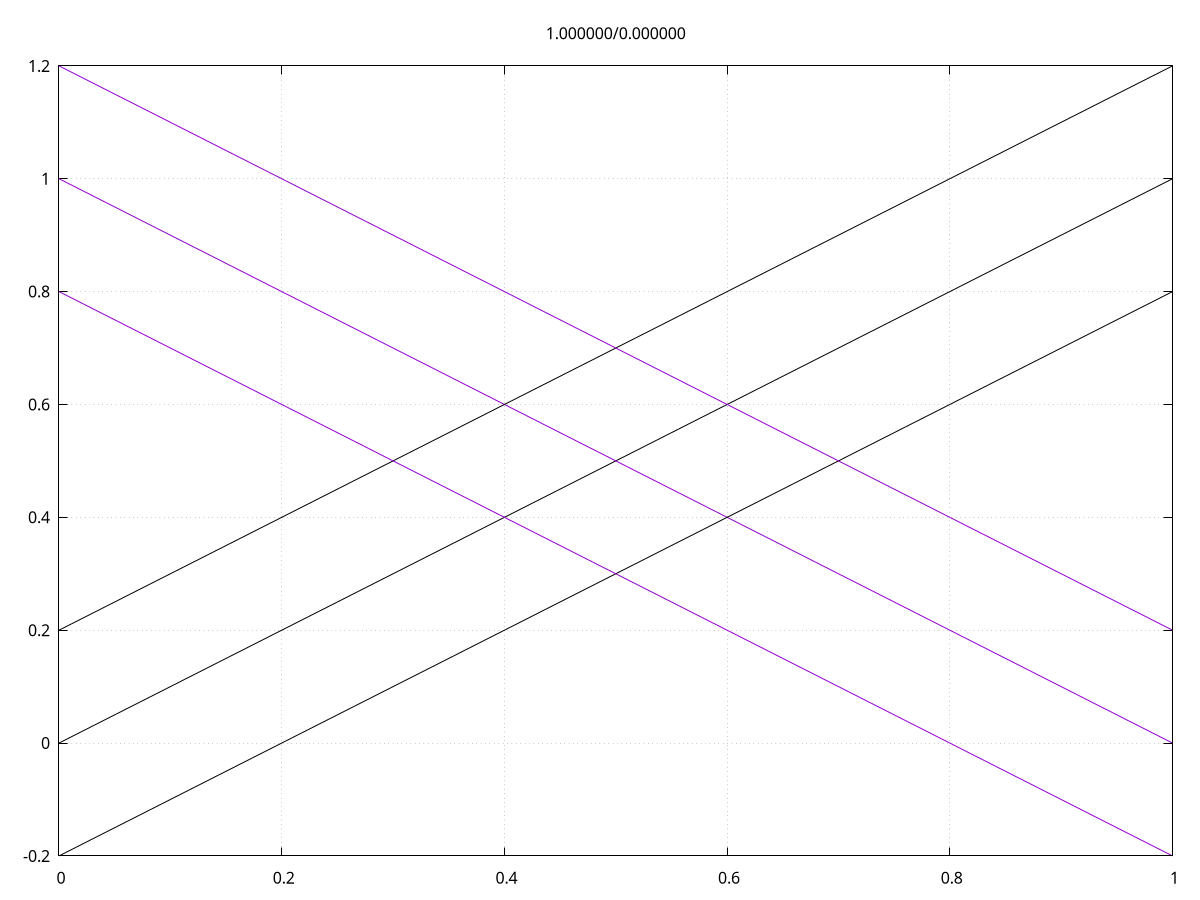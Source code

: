#!/usr/bin/gnuplot -persist

unset key
#set xtics 0.1
#set ytics 0.1
set grid
f(x,y)=1.0 - abs(y-x)
n(x,y,z)= abs(y-z)*0.2

L=1.0
P=0.0

set title sprintf("%f/%f", L,P)
plot [0:1] f(x,L) lc -1, f(x,P) lc 1,  f(x,L)+n(x,L,P) lc -1, f(x,L)-n(x,L,P) lc -1,f(x,P)+n(x,L,P) lc 1, f(x,P)-n(x,L,P) lc 1
